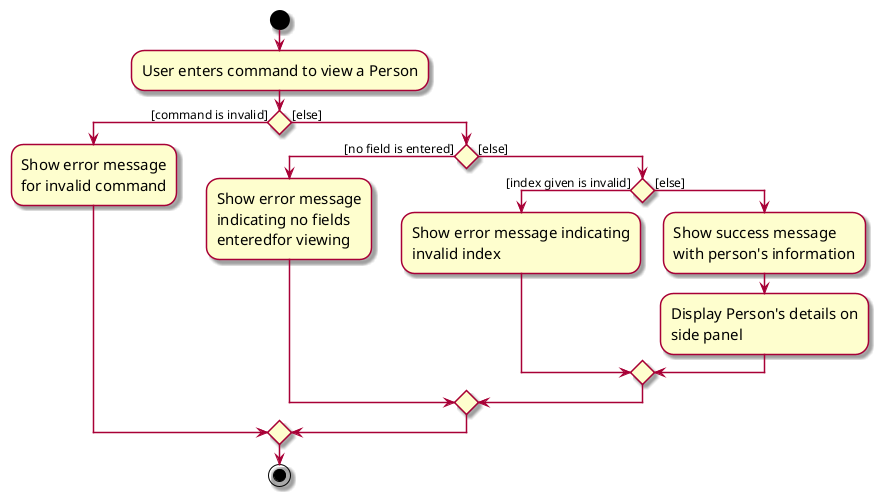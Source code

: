 @startuml
skin rose
skinparam ActivityFontSize 15
skinparam ArrowFontSize 12
start
:User enters command to view a Person;

if () then ([command is invalid])
    :Show error message\nfor invalid command;
else ([else])
        if () then ([no field is entered])
            :Show error message\nindicating no fields\nenteredfor viewing;
            else ([else])
                if () then ([index given is invalid])
                    :Show error message indicating\ninvalid index;
                    else ([else])
                        :Show success message\nwith person's information;
                        :Display Person's details on\nside panel;
                    endif;
                endif;
            endif;

stop
@enduml
